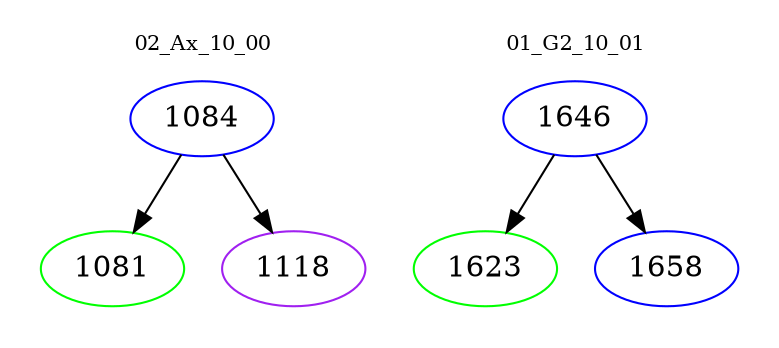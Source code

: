 digraph{
subgraph cluster_0 {
color = white
label = "02_Ax_10_00";
fontsize=10;
T0_1084 [label="1084", color="blue"]
T0_1084 -> T0_1081 [color="black"]
T0_1081 [label="1081", color="green"]
T0_1084 -> T0_1118 [color="black"]
T0_1118 [label="1118", color="purple"]
}
subgraph cluster_1 {
color = white
label = "01_G2_10_01";
fontsize=10;
T1_1646 [label="1646", color="blue"]
T1_1646 -> T1_1623 [color="black"]
T1_1623 [label="1623", color="green"]
T1_1646 -> T1_1658 [color="black"]
T1_1658 [label="1658", color="blue"]
}
}
